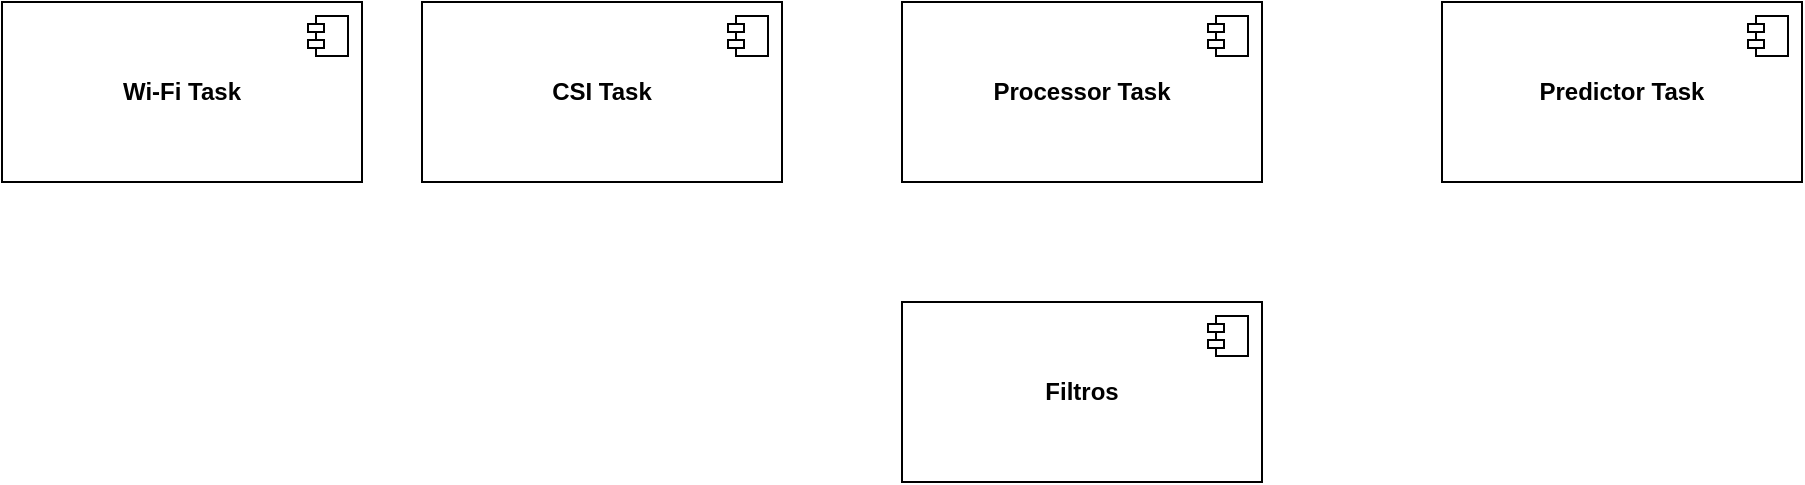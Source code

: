 <mxfile version="21.6.8" type="device">
  <diagram name="Página-1" id="aMXk6v3j-jfWDDV5a_vC">
    <mxGraphModel dx="1434" dy="836" grid="1" gridSize="10" guides="1" tooltips="1" connect="1" arrows="1" fold="1" page="1" pageScale="1" pageWidth="827" pageHeight="1169" math="0" shadow="0">
      <root>
        <mxCell id="0" />
        <mxCell id="1" parent="0" />
        <mxCell id="llH-Rhr2r50GgQqcx2H5-3" value="&lt;b&gt;Wi-Fi Task&lt;/b&gt;" style="html=1;dropTarget=0;whiteSpace=wrap;" vertex="1" parent="1">
          <mxGeometry x="270" y="310" width="180" height="90" as="geometry" />
        </mxCell>
        <mxCell id="llH-Rhr2r50GgQqcx2H5-4" value="" style="shape=module;jettyWidth=8;jettyHeight=4;" vertex="1" parent="llH-Rhr2r50GgQqcx2H5-3">
          <mxGeometry x="1" width="20" height="20" relative="1" as="geometry">
            <mxPoint x="-27" y="7" as="offset" />
          </mxGeometry>
        </mxCell>
        <mxCell id="llH-Rhr2r50GgQqcx2H5-5" value="&lt;b&gt;CSI Task&lt;/b&gt;" style="html=1;dropTarget=0;whiteSpace=wrap;" vertex="1" parent="1">
          <mxGeometry x="480" y="310" width="180" height="90" as="geometry" />
        </mxCell>
        <mxCell id="llH-Rhr2r50GgQqcx2H5-6" value="" style="shape=module;jettyWidth=8;jettyHeight=4;" vertex="1" parent="llH-Rhr2r50GgQqcx2H5-5">
          <mxGeometry x="1" width="20" height="20" relative="1" as="geometry">
            <mxPoint x="-27" y="7" as="offset" />
          </mxGeometry>
        </mxCell>
        <mxCell id="llH-Rhr2r50GgQqcx2H5-7" value="&lt;b&gt;Predictor Task&lt;/b&gt;" style="html=1;dropTarget=0;whiteSpace=wrap;" vertex="1" parent="1">
          <mxGeometry x="990" y="310" width="180" height="90" as="geometry" />
        </mxCell>
        <mxCell id="llH-Rhr2r50GgQqcx2H5-8" value="" style="shape=module;jettyWidth=8;jettyHeight=4;" vertex="1" parent="llH-Rhr2r50GgQqcx2H5-7">
          <mxGeometry x="1" width="20" height="20" relative="1" as="geometry">
            <mxPoint x="-27" y="7" as="offset" />
          </mxGeometry>
        </mxCell>
        <mxCell id="llH-Rhr2r50GgQqcx2H5-9" value="&lt;b&gt;Processor Task&lt;/b&gt;" style="html=1;dropTarget=0;whiteSpace=wrap;" vertex="1" parent="1">
          <mxGeometry x="720" y="310" width="180" height="90" as="geometry" />
        </mxCell>
        <mxCell id="llH-Rhr2r50GgQqcx2H5-10" value="" style="shape=module;jettyWidth=8;jettyHeight=4;" vertex="1" parent="llH-Rhr2r50GgQqcx2H5-9">
          <mxGeometry x="1" width="20" height="20" relative="1" as="geometry">
            <mxPoint x="-27" y="7" as="offset" />
          </mxGeometry>
        </mxCell>
        <mxCell id="llH-Rhr2r50GgQqcx2H5-11" value="&lt;b&gt;Filtros&lt;/b&gt;" style="html=1;dropTarget=0;whiteSpace=wrap;" vertex="1" parent="1">
          <mxGeometry x="720" y="460" width="180" height="90" as="geometry" />
        </mxCell>
        <mxCell id="llH-Rhr2r50GgQqcx2H5-12" value="" style="shape=module;jettyWidth=8;jettyHeight=4;" vertex="1" parent="llH-Rhr2r50GgQqcx2H5-11">
          <mxGeometry x="1" width="20" height="20" relative="1" as="geometry">
            <mxPoint x="-27" y="7" as="offset" />
          </mxGeometry>
        </mxCell>
      </root>
    </mxGraphModel>
  </diagram>
</mxfile>
